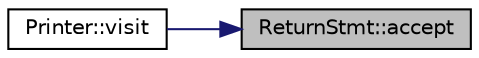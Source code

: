 digraph "ReturnStmt::accept"
{
 // LATEX_PDF_SIZE
  edge [fontname="Helvetica",fontsize="10",labelfontname="Helvetica",labelfontsize="10"];
  node [fontname="Helvetica",fontsize="10",shape=record];
  rankdir="RL";
  Node1 [label="ReturnStmt::accept",height=0.2,width=0.4,color="black", fillcolor="grey75", style="filled", fontcolor="black",tooltip=" "];
  Node1 -> Node2 [dir="back",color="midnightblue",fontsize="10",style="solid",fontname="Helvetica"];
  Node2 [label="Printer::visit",height=0.2,width=0.4,color="black", fillcolor="white", style="filled",URL="$class_printer.html#a30967573560c182d9d7181ce594bc49e",tooltip=" "];
}
